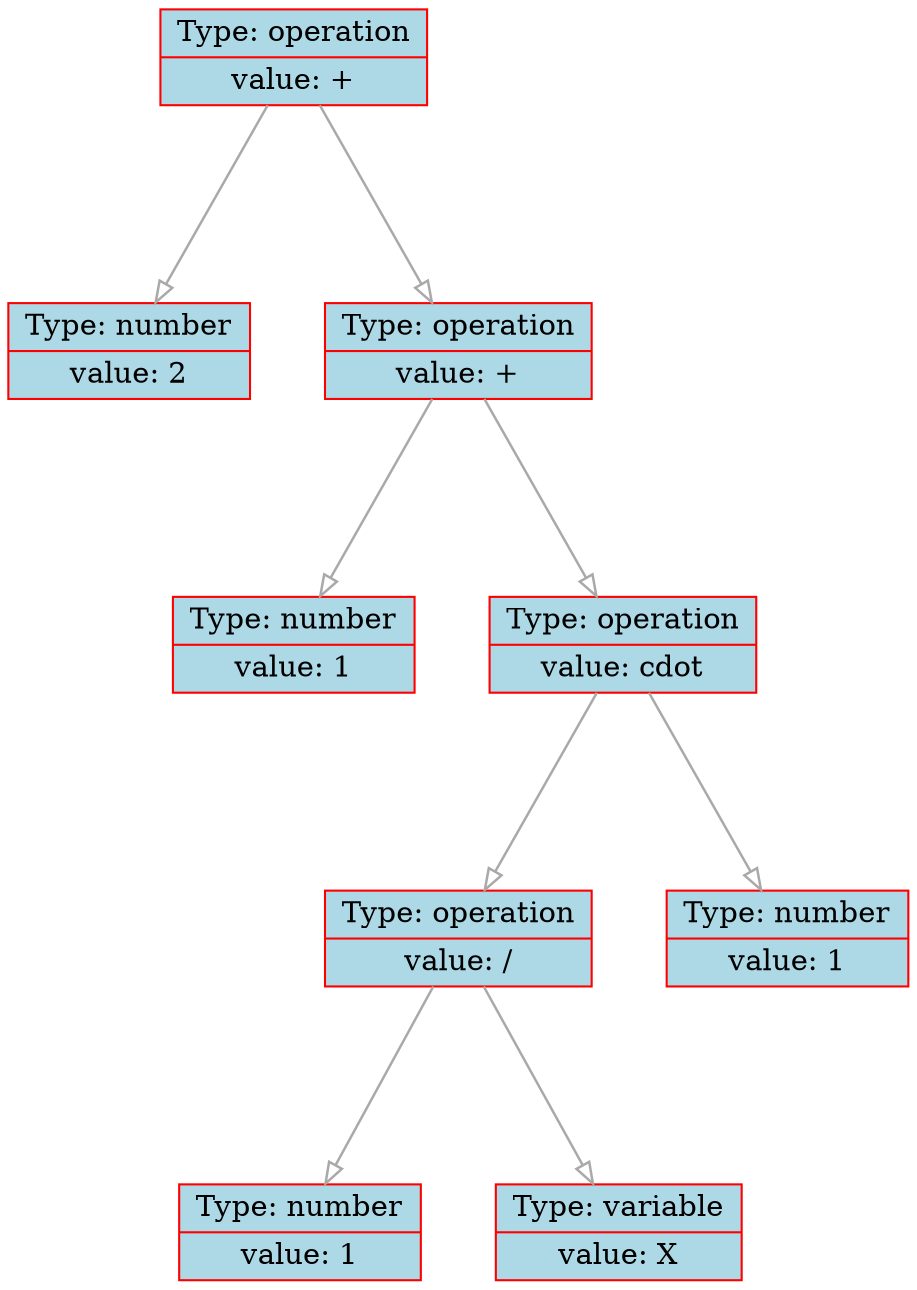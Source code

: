 
    digraph g {
        dpi      = 200;
        fontname = "Comic Sans MS";
        fontsize = 20;
        rankdir   =  TB;
        edge [color = darkgrey, arrowhead = onormal, arrowsize = 1, penwidth = 1.2]
        graph[fillcolor = lightgreen, ranksep = 1.3, nodesep = 0.5,
        style = "rounded, filled",color = green, penwidth = 2]

    Node0000012c7da163d0[shape=record, width=0.2, style="filled", color="red", fillcolor="lightblue",label=" {Type: operation | value: +}"] 
 
Node0000012c7da161c0[shape=record, width=0.2, style="filled", color="red", fillcolor="lightblue",label=" {Type: number | value: 2}"] 
 
Node0000012c7da163a0[shape=record, width=0.2, style="filled", color="red", fillcolor="lightblue",label=" {Type: operation | value: +}"] 
 
Node0000012c7da16490[shape=record, width=0.2, style="filled", color="red", fillcolor="lightblue",label=" {Type: number | value: 1}"] 
 
Node0000012c7da16370[shape=record, width=0.2, style="filled", color="red", fillcolor="lightblue",label=" {Type: operation | value: \cdot}"] 
 
Node0000012c7da11ae0[shape=record, width=0.2, style="filled", color="red", fillcolor="lightblue",label=" {Type: operation | value: /}"] 
 
Node0000012c7da11ab0[shape=record, width=0.2, style="filled", color="red", fillcolor="lightblue",label=" {Type: number | value: 1}"] 
 
Node0000012c7da11a80[shape=record, width=0.2, style="filled", color="red", fillcolor="lightblue",label=" {Type: variable | value: X}"] 
 
Node0000012c7da114b0[shape=record, width=0.2, style="filled", color="red", fillcolor="lightblue",label=" {Type: number | value: 1}"] 
 
Node0000012c7da163d0->Node0000012c7da161c0
Node0000012c7da163d0->Node0000012c7da163a0
Node0000012c7da163a0->Node0000012c7da16490
Node0000012c7da163a0->Node0000012c7da16370
Node0000012c7da16370->Node0000012c7da11ae0
Node0000012c7da11ae0->Node0000012c7da11ab0
Node0000012c7da11ae0->Node0000012c7da11a80
Node0000012c7da16370->Node0000012c7da114b0
}

